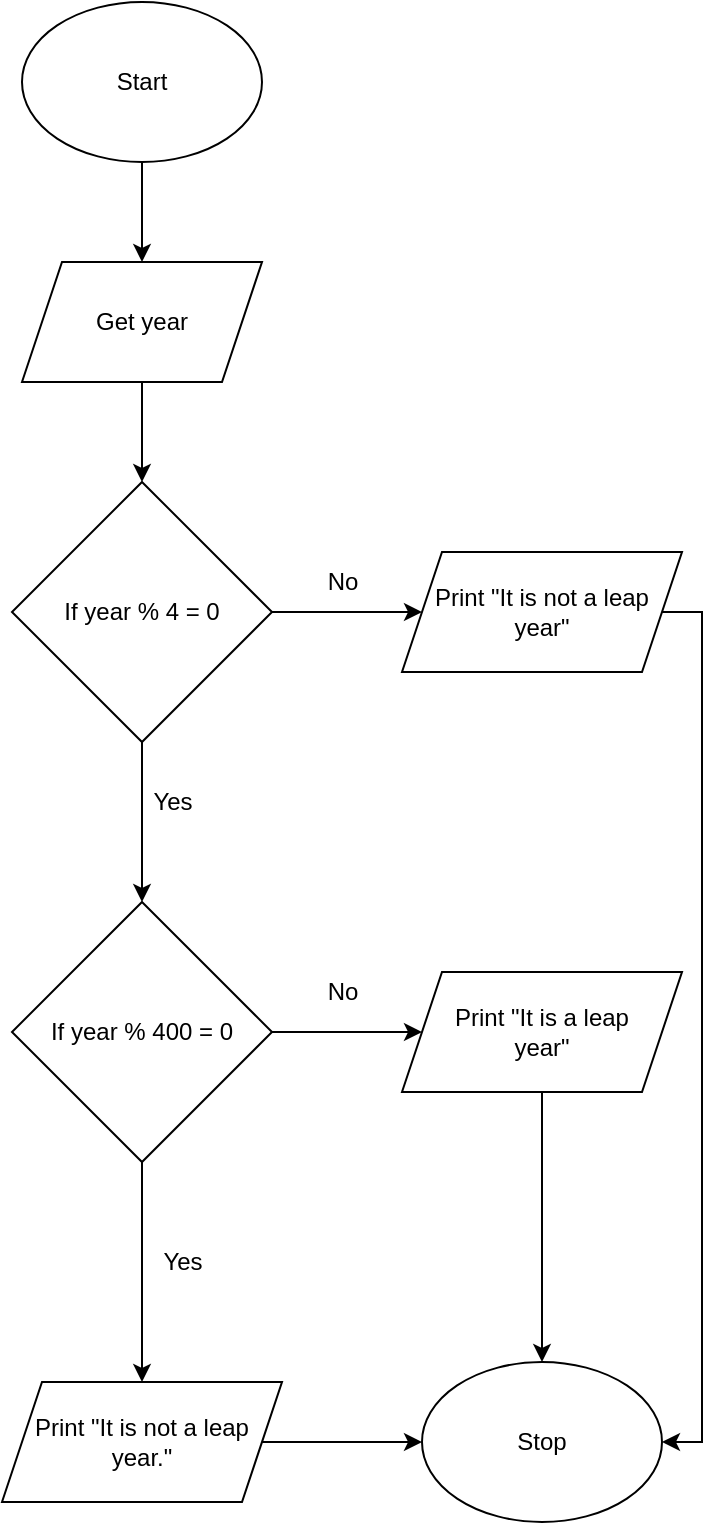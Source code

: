 <mxfile>
    <diagram id="eVUsTNJl4xi7gI487Efz" name="Page-1">
        <mxGraphModel dx="1006" dy="728" grid="1" gridSize="10" guides="1" tooltips="1" connect="1" arrows="1" fold="1" page="1" pageScale="1" pageWidth="827" pageHeight="1169" math="0" shadow="0">
            <root>
                <mxCell id="0"/>
                <mxCell id="1" parent="0"/>
                <mxCell id="2" style="edgeStyle=none;html=1;entryX=0.5;entryY=0;entryDx=0;entryDy=0;" edge="1" parent="1">
                    <mxGeometry relative="1" as="geometry">
                        <mxPoint x="250" y="200" as="sourcePoint"/>
                        <mxPoint x="250" y="250" as="targetPoint"/>
                    </mxGeometry>
                </mxCell>
                <mxCell id="5" style="edgeStyle=none;html=1;entryX=0.5;entryY=0;entryDx=0;entryDy=0;" edge="1" parent="1" source="7">
                    <mxGeometry relative="1" as="geometry">
                        <mxPoint x="250" y="460" as="targetPoint"/>
                    </mxGeometry>
                </mxCell>
                <mxCell id="6" style="edgeStyle=none;html=1;entryX=0;entryY=0.5;entryDx=0;entryDy=0;" edge="1" parent="1" source="7" target="9">
                    <mxGeometry relative="1" as="geometry"/>
                </mxCell>
                <mxCell id="7" value="If year % 4 = 0" style="rhombus;whiteSpace=wrap;html=1;" vertex="1" parent="1">
                    <mxGeometry x="185" y="250" width="130" height="130" as="geometry"/>
                </mxCell>
                <mxCell id="33" style="edgeStyle=none;html=1;entryX=1;entryY=0.5;entryDx=0;entryDy=0;rounded=0;" edge="1" parent="1" source="9" target="14">
                    <mxGeometry relative="1" as="geometry">
                        <Array as="points">
                            <mxPoint x="530" y="315"/>
                            <mxPoint x="530" y="730"/>
                        </Array>
                    </mxGeometry>
                </mxCell>
                <mxCell id="9" value="Print &quot;It is not a leap&lt;br&gt;year&quot;" style="shape=parallelogram;perimeter=parallelogramPerimeter;whiteSpace=wrap;html=1;fixedSize=1;" vertex="1" parent="1">
                    <mxGeometry x="380" y="285" width="140" height="60" as="geometry"/>
                </mxCell>
                <mxCell id="10" value="No" style="text;html=1;align=center;verticalAlign=middle;resizable=0;points=[];autosize=1;strokeColor=none;fillColor=none;" vertex="1" parent="1">
                    <mxGeometry x="335" y="290" width="30" height="20" as="geometry"/>
                </mxCell>
                <mxCell id="11" value="Yes" style="text;html=1;align=center;verticalAlign=middle;resizable=0;points=[];autosize=1;strokeColor=none;fillColor=none;" vertex="1" parent="1">
                    <mxGeometry x="245" y="400" width="40" height="20" as="geometry"/>
                </mxCell>
                <mxCell id="14" value="Stop" style="ellipse;whiteSpace=wrap;html=1;" vertex="1" parent="1">
                    <mxGeometry x="390" y="690" width="120" height="80" as="geometry"/>
                </mxCell>
                <mxCell id="15" value="Start" style="ellipse;whiteSpace=wrap;html=1;" vertex="1" parent="1">
                    <mxGeometry x="190" y="10" width="120" height="80" as="geometry"/>
                </mxCell>
                <mxCell id="16" style="edgeStyle=none;html=1;entryX=0.5;entryY=0;entryDx=0;entryDy=0;" edge="1" parent="1" target="17">
                    <mxGeometry relative="1" as="geometry">
                        <mxPoint x="250" y="90" as="sourcePoint"/>
                    </mxGeometry>
                </mxCell>
                <mxCell id="17" value="Get year" style="shape=parallelogram;perimeter=parallelogramPerimeter;whiteSpace=wrap;html=1;fixedSize=1;" vertex="1" parent="1">
                    <mxGeometry x="190" y="140" width="120" height="60" as="geometry"/>
                </mxCell>
                <mxCell id="24" style="edgeStyle=none;html=1;" edge="1" parent="1" source="20" target="22">
                    <mxGeometry relative="1" as="geometry"/>
                </mxCell>
                <mxCell id="20" value="If year % 400 = 0" style="rhombus;whiteSpace=wrap;html=1;" vertex="1" parent="1">
                    <mxGeometry x="185" y="460" width="130" height="130" as="geometry"/>
                </mxCell>
                <mxCell id="21" value="Yes" style="text;html=1;align=center;verticalAlign=middle;resizable=0;points=[];autosize=1;strokeColor=none;fillColor=none;" vertex="1" parent="1">
                    <mxGeometry x="250" y="630" width="40" height="20" as="geometry"/>
                </mxCell>
                <mxCell id="31" style="edgeStyle=none;html=1;entryX=0;entryY=0.5;entryDx=0;entryDy=0;" edge="1" parent="1" source="22" target="14">
                    <mxGeometry relative="1" as="geometry"/>
                </mxCell>
                <mxCell id="22" value="Print &quot;It is not a leap&lt;br&gt;year.&quot;" style="shape=parallelogram;perimeter=parallelogramPerimeter;whiteSpace=wrap;html=1;fixedSize=1;" vertex="1" parent="1">
                    <mxGeometry x="180" y="700" width="140" height="60" as="geometry"/>
                </mxCell>
                <mxCell id="28" style="edgeStyle=none;html=1;entryX=0;entryY=0.5;entryDx=0;entryDy=0;exitX=1;exitY=0.5;exitDx=0;exitDy=0;" edge="1" parent="1" target="29" source="20">
                    <mxGeometry relative="1" as="geometry">
                        <mxPoint x="315" y="520" as="sourcePoint"/>
                    </mxGeometry>
                </mxCell>
                <mxCell id="32" style="edgeStyle=none;html=1;entryX=0.5;entryY=0;entryDx=0;entryDy=0;" edge="1" parent="1" source="29" target="14">
                    <mxGeometry relative="1" as="geometry"/>
                </mxCell>
                <mxCell id="29" value="Print &quot;It is a leap&lt;br&gt;year&quot;" style="shape=parallelogram;perimeter=parallelogramPerimeter;whiteSpace=wrap;html=1;fixedSize=1;" vertex="1" parent="1">
                    <mxGeometry x="380" y="495" width="140" height="60" as="geometry"/>
                </mxCell>
                <mxCell id="30" value="No" style="text;html=1;align=center;verticalAlign=middle;resizable=0;points=[];autosize=1;strokeColor=none;fillColor=none;" vertex="1" parent="1">
                    <mxGeometry x="335" y="495" width="30" height="20" as="geometry"/>
                </mxCell>
            </root>
        </mxGraphModel>
    </diagram>
</mxfile>